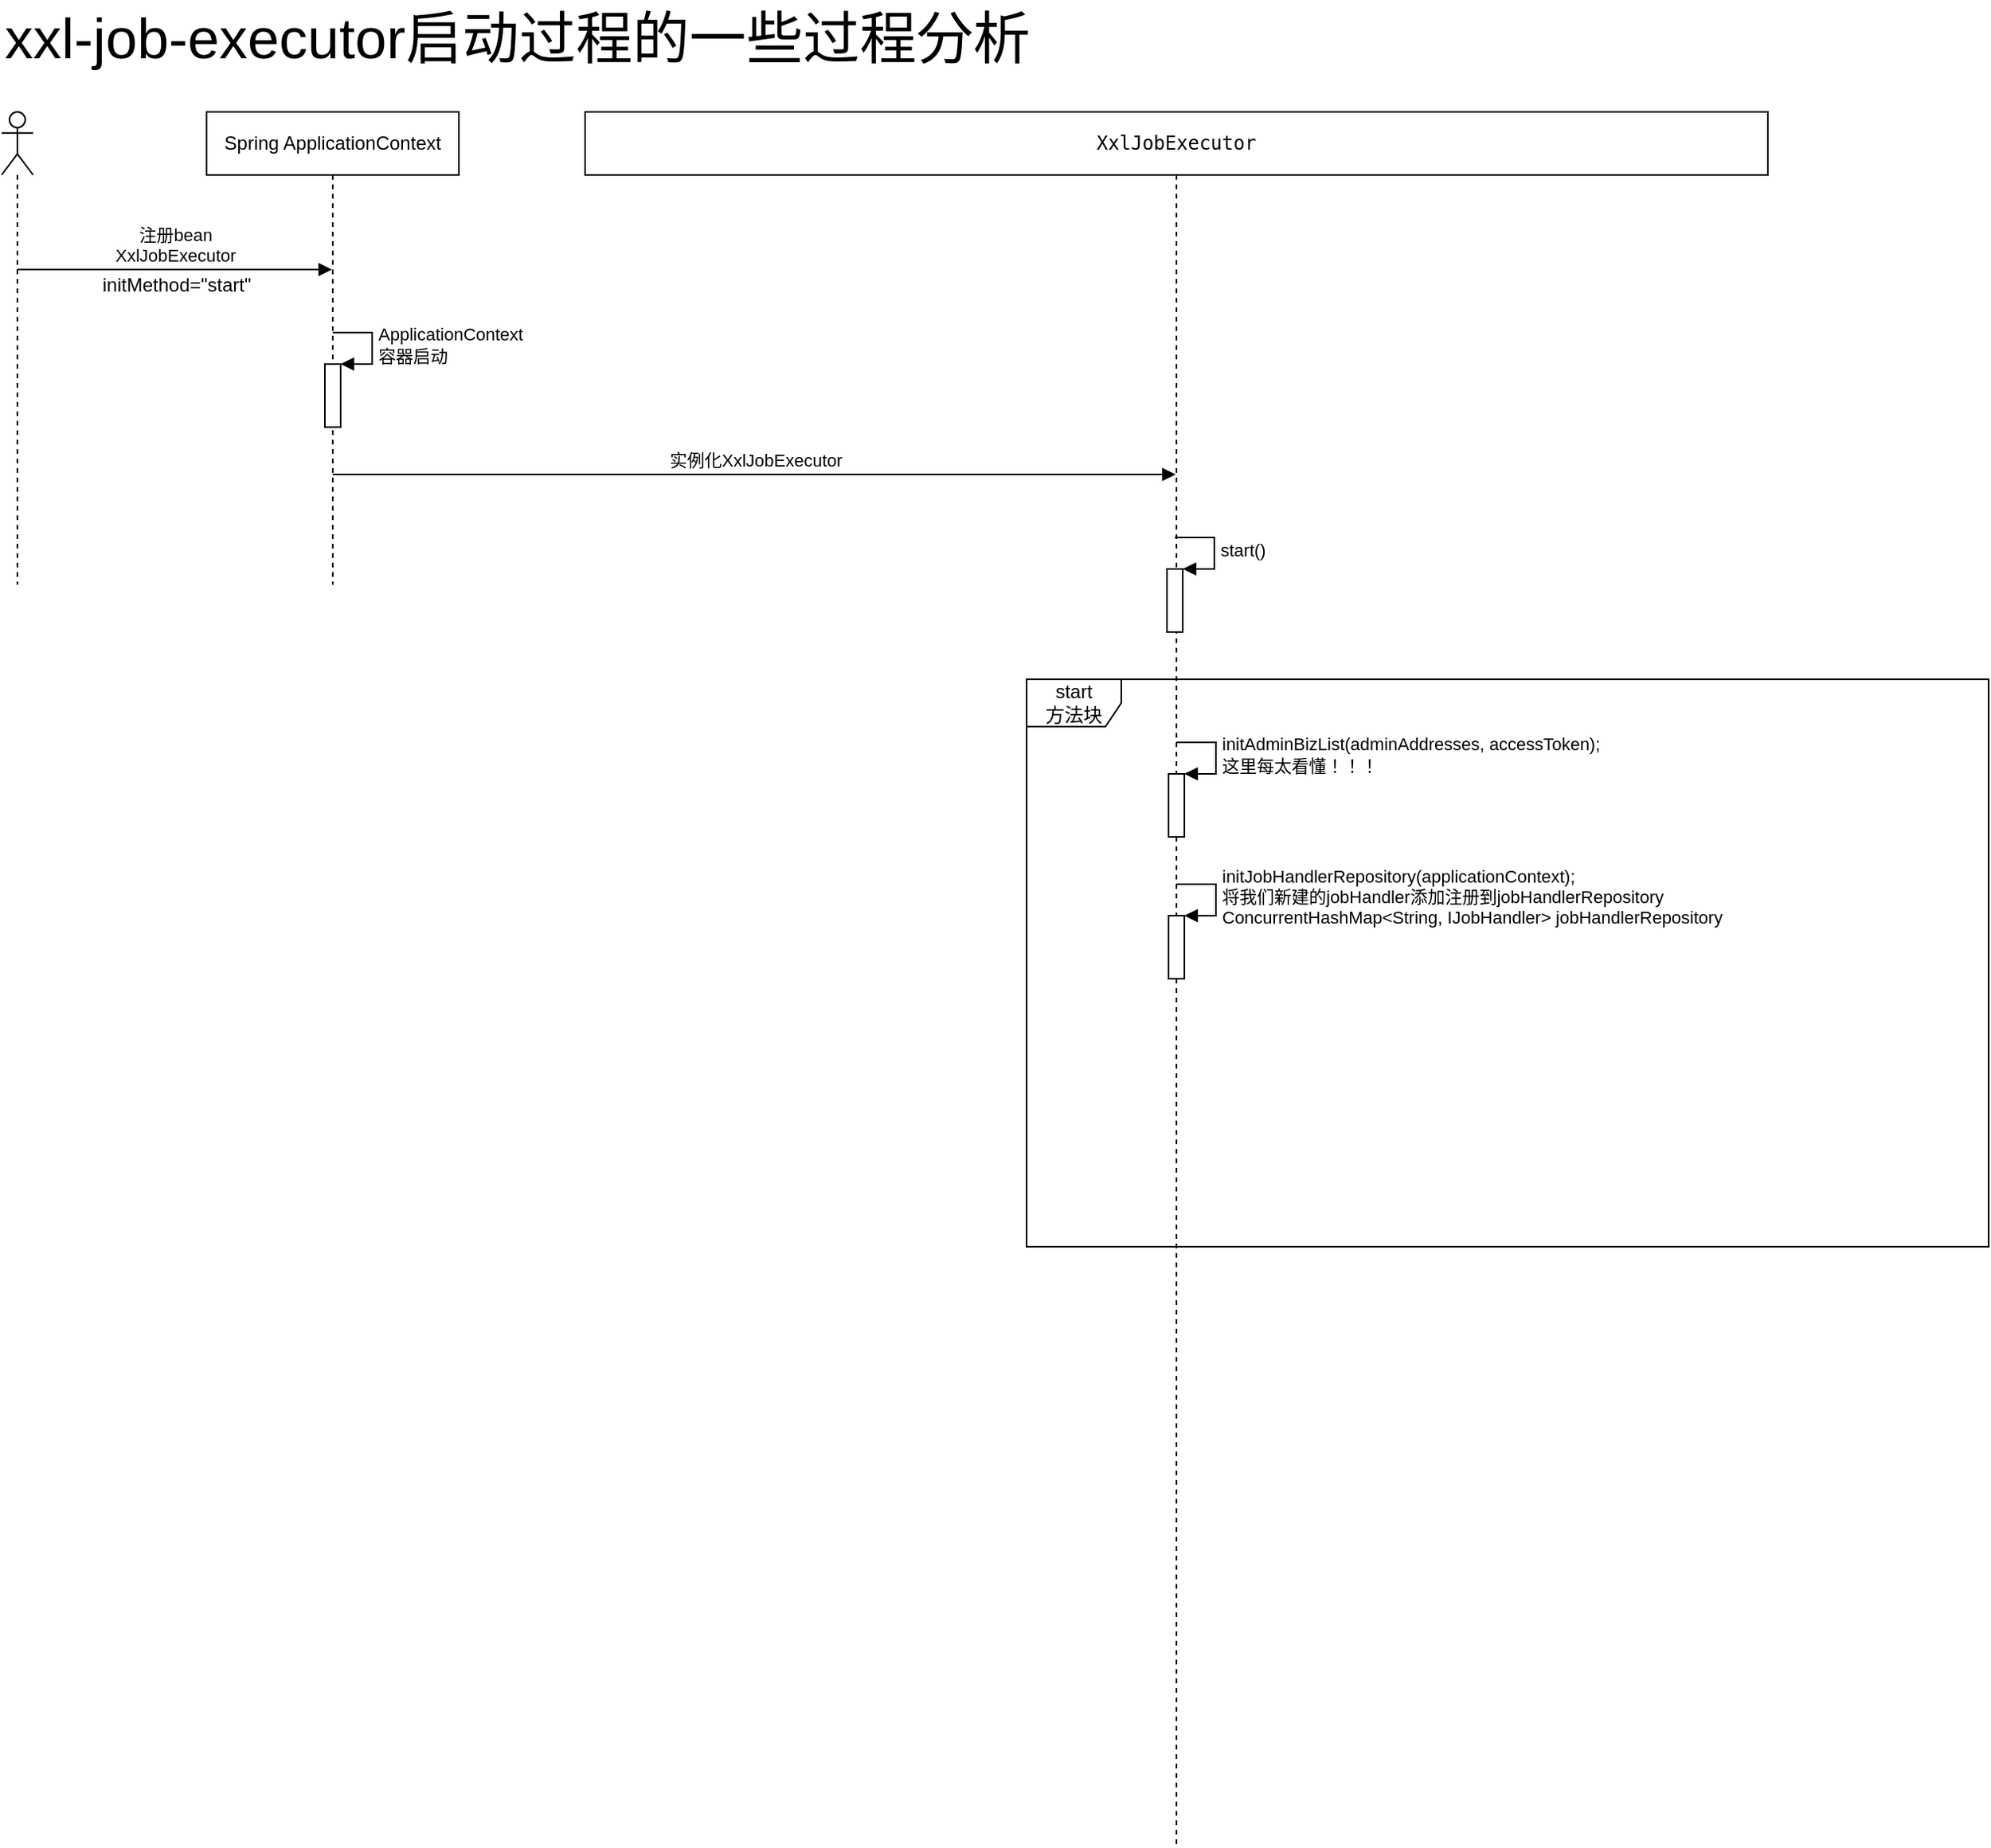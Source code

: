 <mxfile version="10.6.8" type="github"><diagram name="Page-1" id="13e1069c-82ec-6db2-03f1-153e76fe0fe0"><mxGraphModel dx="1426" dy="606" grid="1" gridSize="10" guides="1" tooltips="1" connect="1" arrows="1" fold="1" page="1" pageScale="1" pageWidth="1100" pageHeight="850" background="#ffffff" math="0" shadow="0"><root><mxCell id="0"/><mxCell id="1" parent="0"/><mxCell id="QsiWCwfYcsjkzNCdnCab-1" value="Spring ApplicationContext" style="shape=umlLifeline;perimeter=lifelinePerimeter;whiteSpace=wrap;html=1;container=1;collapsible=0;recursiveResize=0;outlineConnect=0;" vertex="1" parent="1"><mxGeometry x="240" y="110" width="160" height="300" as="geometry"/></mxCell><mxCell id="QsiWCwfYcsjkzNCdnCab-8" value="" style="html=1;points=[];perimeter=orthogonalPerimeter;" vertex="1" parent="QsiWCwfYcsjkzNCdnCab-1"><mxGeometry x="75" y="160" width="10" height="40" as="geometry"/></mxCell><mxCell id="QsiWCwfYcsjkzNCdnCab-9" value="ApplicationContext&lt;br&gt;容器启动&lt;br&gt;" style="edgeStyle=orthogonalEdgeStyle;html=1;align=left;spacingLeft=2;endArrow=block;rounded=0;entryX=1;entryY=0;" edge="1" target="QsiWCwfYcsjkzNCdnCab-8" parent="QsiWCwfYcsjkzNCdnCab-1"><mxGeometry relative="1" as="geometry"><mxPoint x="80" y="140" as="sourcePoint"/><Array as="points"><mxPoint x="105" y="140"/></Array></mxGeometry></mxCell><mxCell id="QsiWCwfYcsjkzNCdnCab-14" value="实例化&lt;span&gt;XxlJobExecutor&lt;/span&gt;" style="html=1;verticalAlign=bottom;endArrow=block;" edge="1" parent="QsiWCwfYcsjkzNCdnCab-1" target="QsiWCwfYcsjkzNCdnCab-10"><mxGeometry width="80" relative="1" as="geometry"><mxPoint x="80" y="230" as="sourcePoint"/><mxPoint x="160" y="230" as="targetPoint"/></mxGeometry></mxCell><mxCell id="QsiWCwfYcsjkzNCdnCab-10" value="&lt;pre&gt;XxlJobExecutor&lt;/pre&gt;" style="shape=umlLifeline;perimeter=lifelinePerimeter;whiteSpace=wrap;html=1;container=1;collapsible=0;recursiveResize=0;outlineConnect=0;" vertex="1" parent="1"><mxGeometry x="480" y="110" width="750" height="1100" as="geometry"/></mxCell><mxCell id="QsiWCwfYcsjkzNCdnCab-16" value="" style="html=1;points=[];perimeter=orthogonalPerimeter;" vertex="1" parent="QsiWCwfYcsjkzNCdnCab-10"><mxGeometry x="369" y="290" width="10" height="40" as="geometry"/></mxCell><mxCell id="QsiWCwfYcsjkzNCdnCab-17" value="start()" style="edgeStyle=orthogonalEdgeStyle;html=1;align=left;spacingLeft=2;endArrow=block;rounded=0;entryX=1;entryY=0;" edge="1" target="QsiWCwfYcsjkzNCdnCab-16" parent="QsiWCwfYcsjkzNCdnCab-10"><mxGeometry relative="1" as="geometry"><mxPoint x="374" y="270" as="sourcePoint"/><Array as="points"><mxPoint x="399" y="270"/></Array></mxGeometry></mxCell><mxCell id="QsiWCwfYcsjkzNCdnCab-20" value="start&lt;br&gt;方法块&lt;br&gt;" style="shape=umlFrame;whiteSpace=wrap;html=1;" vertex="1" parent="QsiWCwfYcsjkzNCdnCab-10"><mxGeometry x="280" y="360" width="610" height="360" as="geometry"/></mxCell><mxCell id="QsiWCwfYcsjkzNCdnCab-24" value="" style="html=1;points=[];perimeter=orthogonalPerimeter;" vertex="1" parent="QsiWCwfYcsjkzNCdnCab-10"><mxGeometry x="370" y="420" width="10" height="40" as="geometry"/></mxCell><mxCell id="QsiWCwfYcsjkzNCdnCab-25" value="initAdminBizList(adminAddresses, accessToken);&lt;br&gt;这里每太看懂！！！&lt;br&gt;" style="edgeStyle=orthogonalEdgeStyle;html=1;align=left;spacingLeft=2;endArrow=block;rounded=0;entryX=1;entryY=0;" edge="1" target="QsiWCwfYcsjkzNCdnCab-24" parent="QsiWCwfYcsjkzNCdnCab-10"><mxGeometry relative="1" as="geometry"><mxPoint x="375" y="400" as="sourcePoint"/><Array as="points"><mxPoint x="400" y="400"/></Array></mxGeometry></mxCell><mxCell id="QsiWCwfYcsjkzNCdnCab-26" value="" style="html=1;points=[];perimeter=orthogonalPerimeter;" vertex="1" parent="QsiWCwfYcsjkzNCdnCab-10"><mxGeometry x="370" y="510" width="10" height="40" as="geometry"/></mxCell><mxCell id="QsiWCwfYcsjkzNCdnCab-27" value="&lt;span&gt;initJobHandlerRepository(applicationContext);&lt;br&gt;将我们新建的jobHandler添加注册到&lt;/span&gt;&lt;span&gt;jobHandlerRepository&lt;br&gt;&lt;span&gt;ConcurrentHashMap&amp;lt;String, IJobHandler&amp;gt; jobHandlerRepository&lt;/span&gt;&lt;br&gt;&lt;/span&gt;" style="edgeStyle=orthogonalEdgeStyle;html=1;align=left;spacingLeft=2;endArrow=block;rounded=0;entryX=1;entryY=0;" edge="1" target="QsiWCwfYcsjkzNCdnCab-26" parent="QsiWCwfYcsjkzNCdnCab-10"><mxGeometry relative="1" as="geometry"><mxPoint x="375" y="490" as="sourcePoint"/><Array as="points"><mxPoint x="400" y="490"/></Array></mxGeometry></mxCell><mxCell id="QsiWCwfYcsjkzNCdnCab-2" value="" style="shape=umlLifeline;participant=umlActor;perimeter=lifelinePerimeter;whiteSpace=wrap;html=1;container=1;collapsible=0;recursiveResize=0;verticalAlign=top;spacingTop=36;labelBackgroundColor=#ffffff;outlineConnect=0;" vertex="1" parent="1"><mxGeometry x="110" y="110" width="20" height="300" as="geometry"/></mxCell><mxCell id="QsiWCwfYcsjkzNCdnCab-3" value="注册bean&lt;br&gt;XxlJobExecutor&lt;br&gt;" style="html=1;verticalAlign=bottom;endArrow=block;" edge="1" parent="QsiWCwfYcsjkzNCdnCab-2" target="QsiWCwfYcsjkzNCdnCab-1"><mxGeometry width="80" relative="1" as="geometry"><mxPoint x="10" y="100" as="sourcePoint"/><mxPoint x="90" y="100" as="targetPoint"/></mxGeometry></mxCell><mxCell id="QsiWCwfYcsjkzNCdnCab-4" value="&lt;pre&gt;&lt;br&gt;&lt;/pre&gt;" style="text;html=1;resizable=0;points=[];autosize=1;align=left;verticalAlign=top;spacingTop=-4;" vertex="1" parent="1"><mxGeometry x="152" y="210" width="20" height="40" as="geometry"/></mxCell><mxCell id="QsiWCwfYcsjkzNCdnCab-5" value="initMethod=&quot;start&quot;" style="text;html=1;resizable=0;points=[];autosize=1;align=left;verticalAlign=top;spacingTop=-4;" vertex="1" parent="1"><mxGeometry x="172" y="210" width="110" height="20" as="geometry"/></mxCell><mxCell id="QsiWCwfYcsjkzNCdnCab-15" value="&lt;font style=&quot;font-size: 36px&quot;&gt;xxl-job-executor启动过程的一些过程分析&lt;/font&gt;" style="text;html=1;resizable=0;points=[];autosize=1;align=left;verticalAlign=top;spacingTop=-4;" vertex="1" parent="1"><mxGeometry x="110" y="39" width="670" height="20" as="geometry"/></mxCell></root></mxGraphModel></diagram></mxfile>